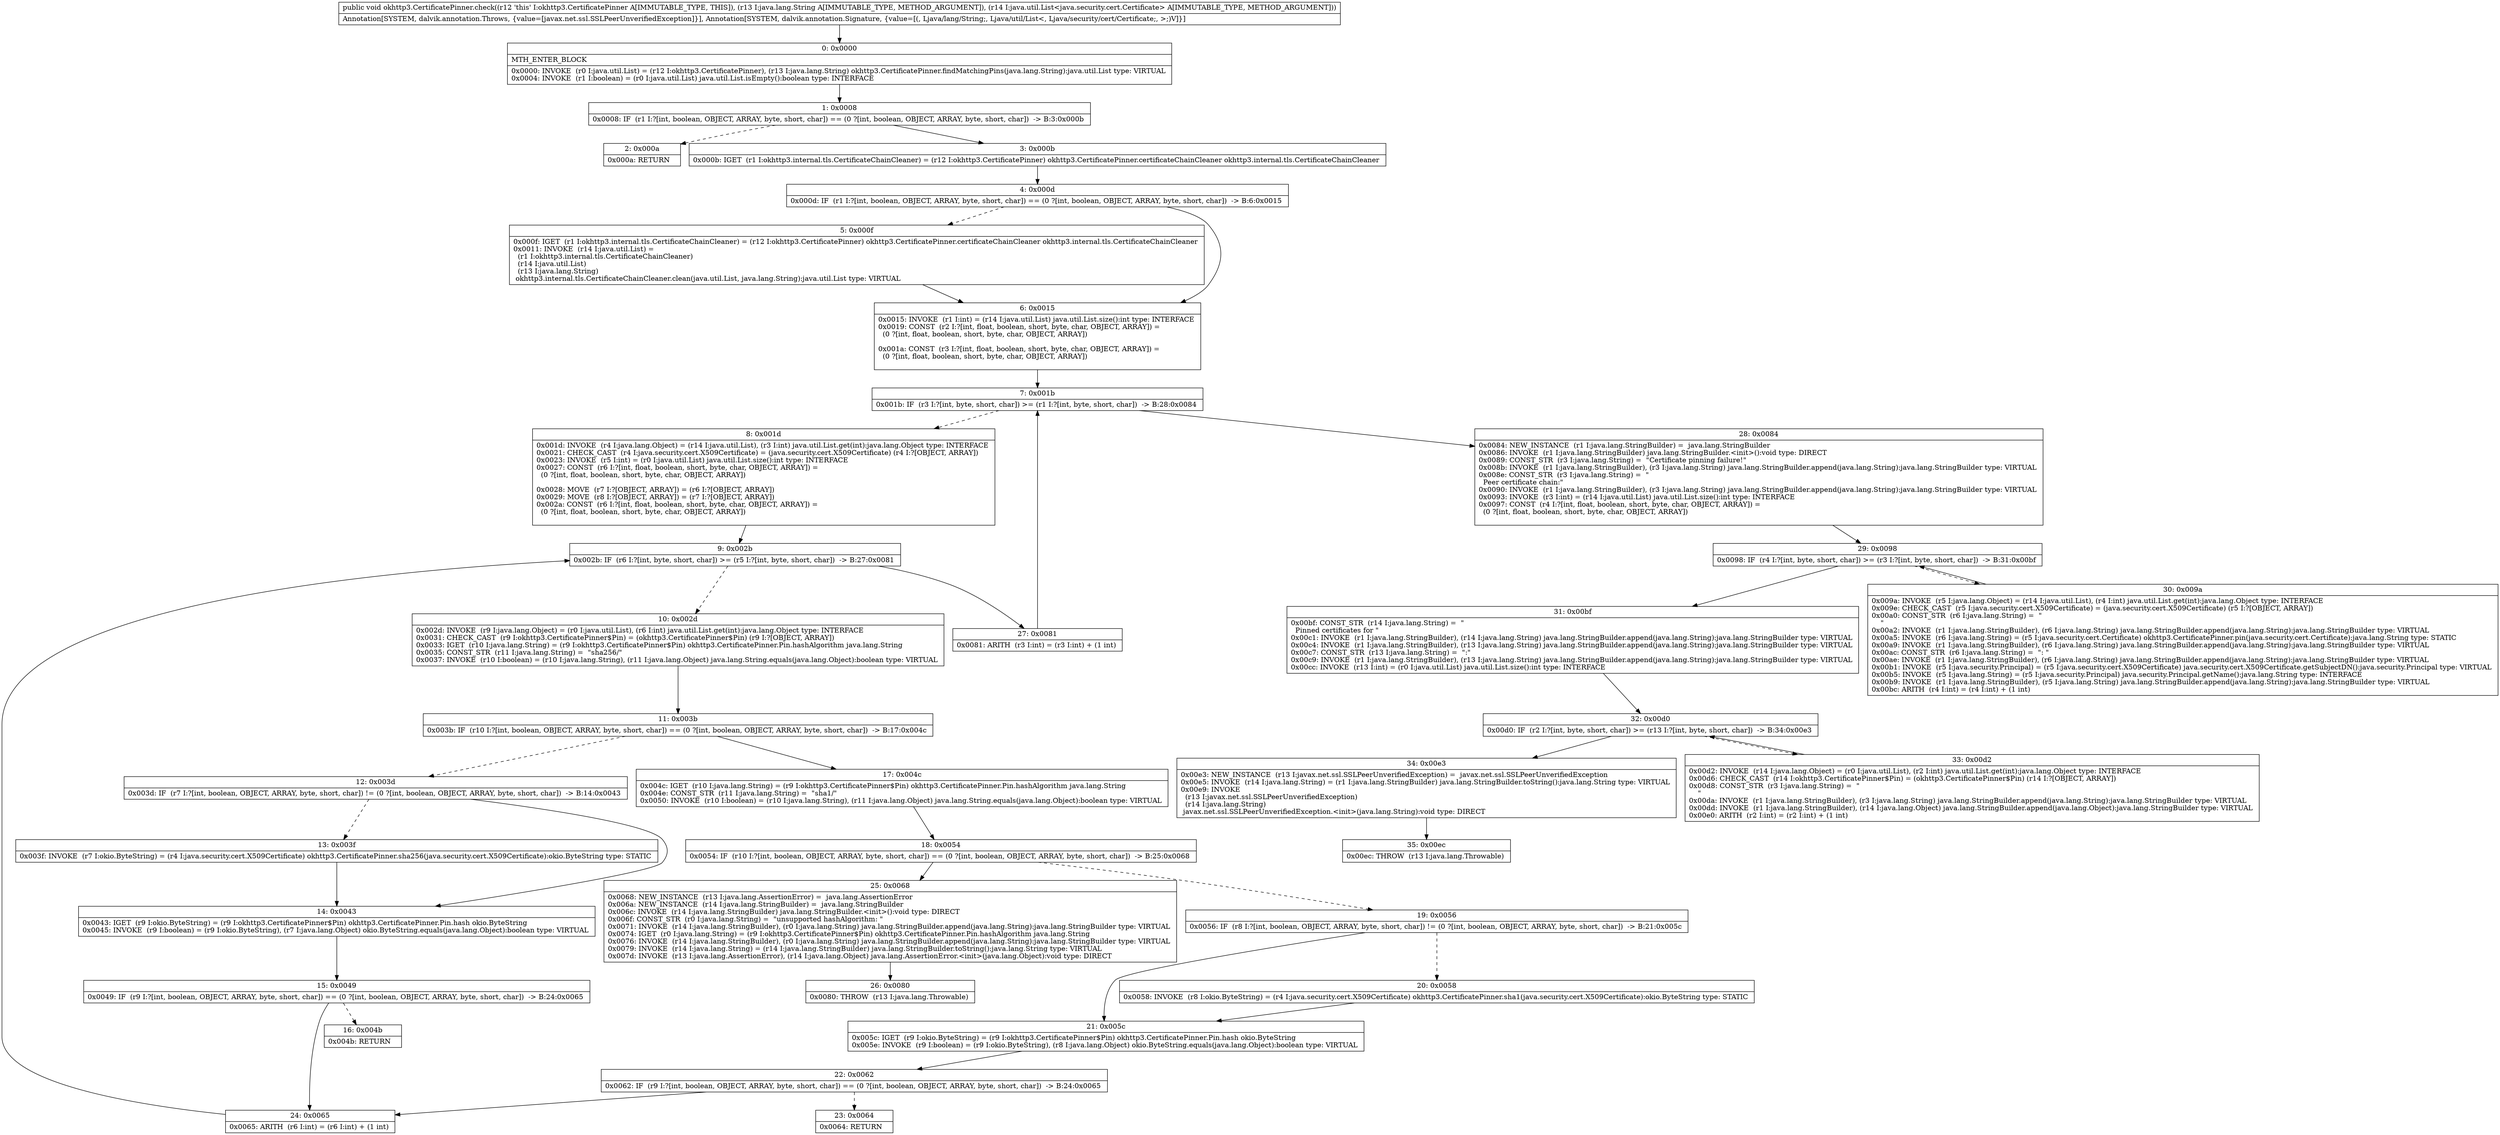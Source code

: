 digraph "CFG forokhttp3.CertificatePinner.check(Ljava\/lang\/String;Ljava\/util\/List;)V" {
Node_0 [shape=record,label="{0\:\ 0x0000|MTH_ENTER_BLOCK\l|0x0000: INVOKE  (r0 I:java.util.List) = (r12 I:okhttp3.CertificatePinner), (r13 I:java.lang.String) okhttp3.CertificatePinner.findMatchingPins(java.lang.String):java.util.List type: VIRTUAL \l0x0004: INVOKE  (r1 I:boolean) = (r0 I:java.util.List) java.util.List.isEmpty():boolean type: INTERFACE \l}"];
Node_1 [shape=record,label="{1\:\ 0x0008|0x0008: IF  (r1 I:?[int, boolean, OBJECT, ARRAY, byte, short, char]) == (0 ?[int, boolean, OBJECT, ARRAY, byte, short, char])  \-\> B:3:0x000b \l}"];
Node_2 [shape=record,label="{2\:\ 0x000a|0x000a: RETURN   \l}"];
Node_3 [shape=record,label="{3\:\ 0x000b|0x000b: IGET  (r1 I:okhttp3.internal.tls.CertificateChainCleaner) = (r12 I:okhttp3.CertificatePinner) okhttp3.CertificatePinner.certificateChainCleaner okhttp3.internal.tls.CertificateChainCleaner \l}"];
Node_4 [shape=record,label="{4\:\ 0x000d|0x000d: IF  (r1 I:?[int, boolean, OBJECT, ARRAY, byte, short, char]) == (0 ?[int, boolean, OBJECT, ARRAY, byte, short, char])  \-\> B:6:0x0015 \l}"];
Node_5 [shape=record,label="{5\:\ 0x000f|0x000f: IGET  (r1 I:okhttp3.internal.tls.CertificateChainCleaner) = (r12 I:okhttp3.CertificatePinner) okhttp3.CertificatePinner.certificateChainCleaner okhttp3.internal.tls.CertificateChainCleaner \l0x0011: INVOKE  (r14 I:java.util.List) = \l  (r1 I:okhttp3.internal.tls.CertificateChainCleaner)\l  (r14 I:java.util.List)\l  (r13 I:java.lang.String)\l okhttp3.internal.tls.CertificateChainCleaner.clean(java.util.List, java.lang.String):java.util.List type: VIRTUAL \l}"];
Node_6 [shape=record,label="{6\:\ 0x0015|0x0015: INVOKE  (r1 I:int) = (r14 I:java.util.List) java.util.List.size():int type: INTERFACE \l0x0019: CONST  (r2 I:?[int, float, boolean, short, byte, char, OBJECT, ARRAY]) = \l  (0 ?[int, float, boolean, short, byte, char, OBJECT, ARRAY])\l \l0x001a: CONST  (r3 I:?[int, float, boolean, short, byte, char, OBJECT, ARRAY]) = \l  (0 ?[int, float, boolean, short, byte, char, OBJECT, ARRAY])\l \l}"];
Node_7 [shape=record,label="{7\:\ 0x001b|0x001b: IF  (r3 I:?[int, byte, short, char]) \>= (r1 I:?[int, byte, short, char])  \-\> B:28:0x0084 \l}"];
Node_8 [shape=record,label="{8\:\ 0x001d|0x001d: INVOKE  (r4 I:java.lang.Object) = (r14 I:java.util.List), (r3 I:int) java.util.List.get(int):java.lang.Object type: INTERFACE \l0x0021: CHECK_CAST  (r4 I:java.security.cert.X509Certificate) = (java.security.cert.X509Certificate) (r4 I:?[OBJECT, ARRAY]) \l0x0023: INVOKE  (r5 I:int) = (r0 I:java.util.List) java.util.List.size():int type: INTERFACE \l0x0027: CONST  (r6 I:?[int, float, boolean, short, byte, char, OBJECT, ARRAY]) = \l  (0 ?[int, float, boolean, short, byte, char, OBJECT, ARRAY])\l \l0x0028: MOVE  (r7 I:?[OBJECT, ARRAY]) = (r6 I:?[OBJECT, ARRAY]) \l0x0029: MOVE  (r8 I:?[OBJECT, ARRAY]) = (r7 I:?[OBJECT, ARRAY]) \l0x002a: CONST  (r6 I:?[int, float, boolean, short, byte, char, OBJECT, ARRAY]) = \l  (0 ?[int, float, boolean, short, byte, char, OBJECT, ARRAY])\l \l}"];
Node_9 [shape=record,label="{9\:\ 0x002b|0x002b: IF  (r6 I:?[int, byte, short, char]) \>= (r5 I:?[int, byte, short, char])  \-\> B:27:0x0081 \l}"];
Node_10 [shape=record,label="{10\:\ 0x002d|0x002d: INVOKE  (r9 I:java.lang.Object) = (r0 I:java.util.List), (r6 I:int) java.util.List.get(int):java.lang.Object type: INTERFACE \l0x0031: CHECK_CAST  (r9 I:okhttp3.CertificatePinner$Pin) = (okhttp3.CertificatePinner$Pin) (r9 I:?[OBJECT, ARRAY]) \l0x0033: IGET  (r10 I:java.lang.String) = (r9 I:okhttp3.CertificatePinner$Pin) okhttp3.CertificatePinner.Pin.hashAlgorithm java.lang.String \l0x0035: CONST_STR  (r11 I:java.lang.String) =  \"sha256\/\" \l0x0037: INVOKE  (r10 I:boolean) = (r10 I:java.lang.String), (r11 I:java.lang.Object) java.lang.String.equals(java.lang.Object):boolean type: VIRTUAL \l}"];
Node_11 [shape=record,label="{11\:\ 0x003b|0x003b: IF  (r10 I:?[int, boolean, OBJECT, ARRAY, byte, short, char]) == (0 ?[int, boolean, OBJECT, ARRAY, byte, short, char])  \-\> B:17:0x004c \l}"];
Node_12 [shape=record,label="{12\:\ 0x003d|0x003d: IF  (r7 I:?[int, boolean, OBJECT, ARRAY, byte, short, char]) != (0 ?[int, boolean, OBJECT, ARRAY, byte, short, char])  \-\> B:14:0x0043 \l}"];
Node_13 [shape=record,label="{13\:\ 0x003f|0x003f: INVOKE  (r7 I:okio.ByteString) = (r4 I:java.security.cert.X509Certificate) okhttp3.CertificatePinner.sha256(java.security.cert.X509Certificate):okio.ByteString type: STATIC \l}"];
Node_14 [shape=record,label="{14\:\ 0x0043|0x0043: IGET  (r9 I:okio.ByteString) = (r9 I:okhttp3.CertificatePinner$Pin) okhttp3.CertificatePinner.Pin.hash okio.ByteString \l0x0045: INVOKE  (r9 I:boolean) = (r9 I:okio.ByteString), (r7 I:java.lang.Object) okio.ByteString.equals(java.lang.Object):boolean type: VIRTUAL \l}"];
Node_15 [shape=record,label="{15\:\ 0x0049|0x0049: IF  (r9 I:?[int, boolean, OBJECT, ARRAY, byte, short, char]) == (0 ?[int, boolean, OBJECT, ARRAY, byte, short, char])  \-\> B:24:0x0065 \l}"];
Node_16 [shape=record,label="{16\:\ 0x004b|0x004b: RETURN   \l}"];
Node_17 [shape=record,label="{17\:\ 0x004c|0x004c: IGET  (r10 I:java.lang.String) = (r9 I:okhttp3.CertificatePinner$Pin) okhttp3.CertificatePinner.Pin.hashAlgorithm java.lang.String \l0x004e: CONST_STR  (r11 I:java.lang.String) =  \"sha1\/\" \l0x0050: INVOKE  (r10 I:boolean) = (r10 I:java.lang.String), (r11 I:java.lang.Object) java.lang.String.equals(java.lang.Object):boolean type: VIRTUAL \l}"];
Node_18 [shape=record,label="{18\:\ 0x0054|0x0054: IF  (r10 I:?[int, boolean, OBJECT, ARRAY, byte, short, char]) == (0 ?[int, boolean, OBJECT, ARRAY, byte, short, char])  \-\> B:25:0x0068 \l}"];
Node_19 [shape=record,label="{19\:\ 0x0056|0x0056: IF  (r8 I:?[int, boolean, OBJECT, ARRAY, byte, short, char]) != (0 ?[int, boolean, OBJECT, ARRAY, byte, short, char])  \-\> B:21:0x005c \l}"];
Node_20 [shape=record,label="{20\:\ 0x0058|0x0058: INVOKE  (r8 I:okio.ByteString) = (r4 I:java.security.cert.X509Certificate) okhttp3.CertificatePinner.sha1(java.security.cert.X509Certificate):okio.ByteString type: STATIC \l}"];
Node_21 [shape=record,label="{21\:\ 0x005c|0x005c: IGET  (r9 I:okio.ByteString) = (r9 I:okhttp3.CertificatePinner$Pin) okhttp3.CertificatePinner.Pin.hash okio.ByteString \l0x005e: INVOKE  (r9 I:boolean) = (r9 I:okio.ByteString), (r8 I:java.lang.Object) okio.ByteString.equals(java.lang.Object):boolean type: VIRTUAL \l}"];
Node_22 [shape=record,label="{22\:\ 0x0062|0x0062: IF  (r9 I:?[int, boolean, OBJECT, ARRAY, byte, short, char]) == (0 ?[int, boolean, OBJECT, ARRAY, byte, short, char])  \-\> B:24:0x0065 \l}"];
Node_23 [shape=record,label="{23\:\ 0x0064|0x0064: RETURN   \l}"];
Node_24 [shape=record,label="{24\:\ 0x0065|0x0065: ARITH  (r6 I:int) = (r6 I:int) + (1 int) \l}"];
Node_25 [shape=record,label="{25\:\ 0x0068|0x0068: NEW_INSTANCE  (r13 I:java.lang.AssertionError) =  java.lang.AssertionError \l0x006a: NEW_INSTANCE  (r14 I:java.lang.StringBuilder) =  java.lang.StringBuilder \l0x006c: INVOKE  (r14 I:java.lang.StringBuilder) java.lang.StringBuilder.\<init\>():void type: DIRECT \l0x006f: CONST_STR  (r0 I:java.lang.String) =  \"unsupported hashAlgorithm: \" \l0x0071: INVOKE  (r14 I:java.lang.StringBuilder), (r0 I:java.lang.String) java.lang.StringBuilder.append(java.lang.String):java.lang.StringBuilder type: VIRTUAL \l0x0074: IGET  (r0 I:java.lang.String) = (r9 I:okhttp3.CertificatePinner$Pin) okhttp3.CertificatePinner.Pin.hashAlgorithm java.lang.String \l0x0076: INVOKE  (r14 I:java.lang.StringBuilder), (r0 I:java.lang.String) java.lang.StringBuilder.append(java.lang.String):java.lang.StringBuilder type: VIRTUAL \l0x0079: INVOKE  (r14 I:java.lang.String) = (r14 I:java.lang.StringBuilder) java.lang.StringBuilder.toString():java.lang.String type: VIRTUAL \l0x007d: INVOKE  (r13 I:java.lang.AssertionError), (r14 I:java.lang.Object) java.lang.AssertionError.\<init\>(java.lang.Object):void type: DIRECT \l}"];
Node_26 [shape=record,label="{26\:\ 0x0080|0x0080: THROW  (r13 I:java.lang.Throwable) \l}"];
Node_27 [shape=record,label="{27\:\ 0x0081|0x0081: ARITH  (r3 I:int) = (r3 I:int) + (1 int) \l}"];
Node_28 [shape=record,label="{28\:\ 0x0084|0x0084: NEW_INSTANCE  (r1 I:java.lang.StringBuilder) =  java.lang.StringBuilder \l0x0086: INVOKE  (r1 I:java.lang.StringBuilder) java.lang.StringBuilder.\<init\>():void type: DIRECT \l0x0089: CONST_STR  (r3 I:java.lang.String) =  \"Certificate pinning failure!\" \l0x008b: INVOKE  (r1 I:java.lang.StringBuilder), (r3 I:java.lang.String) java.lang.StringBuilder.append(java.lang.String):java.lang.StringBuilder type: VIRTUAL \l0x008e: CONST_STR  (r3 I:java.lang.String) =  \"\l  Peer certificate chain:\" \l0x0090: INVOKE  (r1 I:java.lang.StringBuilder), (r3 I:java.lang.String) java.lang.StringBuilder.append(java.lang.String):java.lang.StringBuilder type: VIRTUAL \l0x0093: INVOKE  (r3 I:int) = (r14 I:java.util.List) java.util.List.size():int type: INTERFACE \l0x0097: CONST  (r4 I:?[int, float, boolean, short, byte, char, OBJECT, ARRAY]) = \l  (0 ?[int, float, boolean, short, byte, char, OBJECT, ARRAY])\l \l}"];
Node_29 [shape=record,label="{29\:\ 0x0098|0x0098: IF  (r4 I:?[int, byte, short, char]) \>= (r3 I:?[int, byte, short, char])  \-\> B:31:0x00bf \l}"];
Node_30 [shape=record,label="{30\:\ 0x009a|0x009a: INVOKE  (r5 I:java.lang.Object) = (r14 I:java.util.List), (r4 I:int) java.util.List.get(int):java.lang.Object type: INTERFACE \l0x009e: CHECK_CAST  (r5 I:java.security.cert.X509Certificate) = (java.security.cert.X509Certificate) (r5 I:?[OBJECT, ARRAY]) \l0x00a0: CONST_STR  (r6 I:java.lang.String) =  \"\l    \" \l0x00a2: INVOKE  (r1 I:java.lang.StringBuilder), (r6 I:java.lang.String) java.lang.StringBuilder.append(java.lang.String):java.lang.StringBuilder type: VIRTUAL \l0x00a5: INVOKE  (r6 I:java.lang.String) = (r5 I:java.security.cert.Certificate) okhttp3.CertificatePinner.pin(java.security.cert.Certificate):java.lang.String type: STATIC \l0x00a9: INVOKE  (r1 I:java.lang.StringBuilder), (r6 I:java.lang.String) java.lang.StringBuilder.append(java.lang.String):java.lang.StringBuilder type: VIRTUAL \l0x00ac: CONST_STR  (r6 I:java.lang.String) =  \": \" \l0x00ae: INVOKE  (r1 I:java.lang.StringBuilder), (r6 I:java.lang.String) java.lang.StringBuilder.append(java.lang.String):java.lang.StringBuilder type: VIRTUAL \l0x00b1: INVOKE  (r5 I:java.security.Principal) = (r5 I:java.security.cert.X509Certificate) java.security.cert.X509Certificate.getSubjectDN():java.security.Principal type: VIRTUAL \l0x00b5: INVOKE  (r5 I:java.lang.String) = (r5 I:java.security.Principal) java.security.Principal.getName():java.lang.String type: INTERFACE \l0x00b9: INVOKE  (r1 I:java.lang.StringBuilder), (r5 I:java.lang.String) java.lang.StringBuilder.append(java.lang.String):java.lang.StringBuilder type: VIRTUAL \l0x00bc: ARITH  (r4 I:int) = (r4 I:int) + (1 int) \l}"];
Node_31 [shape=record,label="{31\:\ 0x00bf|0x00bf: CONST_STR  (r14 I:java.lang.String) =  \"\l  Pinned certificates for \" \l0x00c1: INVOKE  (r1 I:java.lang.StringBuilder), (r14 I:java.lang.String) java.lang.StringBuilder.append(java.lang.String):java.lang.StringBuilder type: VIRTUAL \l0x00c4: INVOKE  (r1 I:java.lang.StringBuilder), (r13 I:java.lang.String) java.lang.StringBuilder.append(java.lang.String):java.lang.StringBuilder type: VIRTUAL \l0x00c7: CONST_STR  (r13 I:java.lang.String) =  \":\" \l0x00c9: INVOKE  (r1 I:java.lang.StringBuilder), (r13 I:java.lang.String) java.lang.StringBuilder.append(java.lang.String):java.lang.StringBuilder type: VIRTUAL \l0x00cc: INVOKE  (r13 I:int) = (r0 I:java.util.List) java.util.List.size():int type: INTERFACE \l}"];
Node_32 [shape=record,label="{32\:\ 0x00d0|0x00d0: IF  (r2 I:?[int, byte, short, char]) \>= (r13 I:?[int, byte, short, char])  \-\> B:34:0x00e3 \l}"];
Node_33 [shape=record,label="{33\:\ 0x00d2|0x00d2: INVOKE  (r14 I:java.lang.Object) = (r0 I:java.util.List), (r2 I:int) java.util.List.get(int):java.lang.Object type: INTERFACE \l0x00d6: CHECK_CAST  (r14 I:okhttp3.CertificatePinner$Pin) = (okhttp3.CertificatePinner$Pin) (r14 I:?[OBJECT, ARRAY]) \l0x00d8: CONST_STR  (r3 I:java.lang.String) =  \"\l    \" \l0x00da: INVOKE  (r1 I:java.lang.StringBuilder), (r3 I:java.lang.String) java.lang.StringBuilder.append(java.lang.String):java.lang.StringBuilder type: VIRTUAL \l0x00dd: INVOKE  (r1 I:java.lang.StringBuilder), (r14 I:java.lang.Object) java.lang.StringBuilder.append(java.lang.Object):java.lang.StringBuilder type: VIRTUAL \l0x00e0: ARITH  (r2 I:int) = (r2 I:int) + (1 int) \l}"];
Node_34 [shape=record,label="{34\:\ 0x00e3|0x00e3: NEW_INSTANCE  (r13 I:javax.net.ssl.SSLPeerUnverifiedException) =  javax.net.ssl.SSLPeerUnverifiedException \l0x00e5: INVOKE  (r14 I:java.lang.String) = (r1 I:java.lang.StringBuilder) java.lang.StringBuilder.toString():java.lang.String type: VIRTUAL \l0x00e9: INVOKE  \l  (r13 I:javax.net.ssl.SSLPeerUnverifiedException)\l  (r14 I:java.lang.String)\l javax.net.ssl.SSLPeerUnverifiedException.\<init\>(java.lang.String):void type: DIRECT \l}"];
Node_35 [shape=record,label="{35\:\ 0x00ec|0x00ec: THROW  (r13 I:java.lang.Throwable) \l}"];
MethodNode[shape=record,label="{public void okhttp3.CertificatePinner.check((r12 'this' I:okhttp3.CertificatePinner A[IMMUTABLE_TYPE, THIS]), (r13 I:java.lang.String A[IMMUTABLE_TYPE, METHOD_ARGUMENT]), (r14 I:java.util.List\<java.security.cert.Certificate\> A[IMMUTABLE_TYPE, METHOD_ARGUMENT]))  | Annotation[SYSTEM, dalvik.annotation.Throws, \{value=[javax.net.ssl.SSLPeerUnverifiedException]\}], Annotation[SYSTEM, dalvik.annotation.Signature, \{value=[(, Ljava\/lang\/String;, Ljava\/util\/List\<, Ljava\/security\/cert\/Certificate;, \>;)V]\}]\l}"];
MethodNode -> Node_0;
Node_0 -> Node_1;
Node_1 -> Node_2[style=dashed];
Node_1 -> Node_3;
Node_3 -> Node_4;
Node_4 -> Node_5[style=dashed];
Node_4 -> Node_6;
Node_5 -> Node_6;
Node_6 -> Node_7;
Node_7 -> Node_8[style=dashed];
Node_7 -> Node_28;
Node_8 -> Node_9;
Node_9 -> Node_10[style=dashed];
Node_9 -> Node_27;
Node_10 -> Node_11;
Node_11 -> Node_12[style=dashed];
Node_11 -> Node_17;
Node_12 -> Node_13[style=dashed];
Node_12 -> Node_14;
Node_13 -> Node_14;
Node_14 -> Node_15;
Node_15 -> Node_16[style=dashed];
Node_15 -> Node_24;
Node_17 -> Node_18;
Node_18 -> Node_19[style=dashed];
Node_18 -> Node_25;
Node_19 -> Node_20[style=dashed];
Node_19 -> Node_21;
Node_20 -> Node_21;
Node_21 -> Node_22;
Node_22 -> Node_23[style=dashed];
Node_22 -> Node_24;
Node_24 -> Node_9;
Node_25 -> Node_26;
Node_27 -> Node_7;
Node_28 -> Node_29;
Node_29 -> Node_30[style=dashed];
Node_29 -> Node_31;
Node_30 -> Node_29;
Node_31 -> Node_32;
Node_32 -> Node_33[style=dashed];
Node_32 -> Node_34;
Node_33 -> Node_32;
Node_34 -> Node_35;
}


